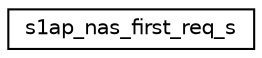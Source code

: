 digraph "Graphical Class Hierarchy"
{
 // LATEX_PDF_SIZE
  edge [fontname="Helvetica",fontsize="10",labelfontname="Helvetica",labelfontsize="10"];
  node [fontname="Helvetica",fontsize="10",shape=record];
  rankdir="LR";
  Node0 [label="s1ap_nas_first_req_s",height=0.2,width=0.4,color="black", fillcolor="white", style="filled",URL="$structs1ap__nas__first__req__s.html",tooltip=" "];
}
